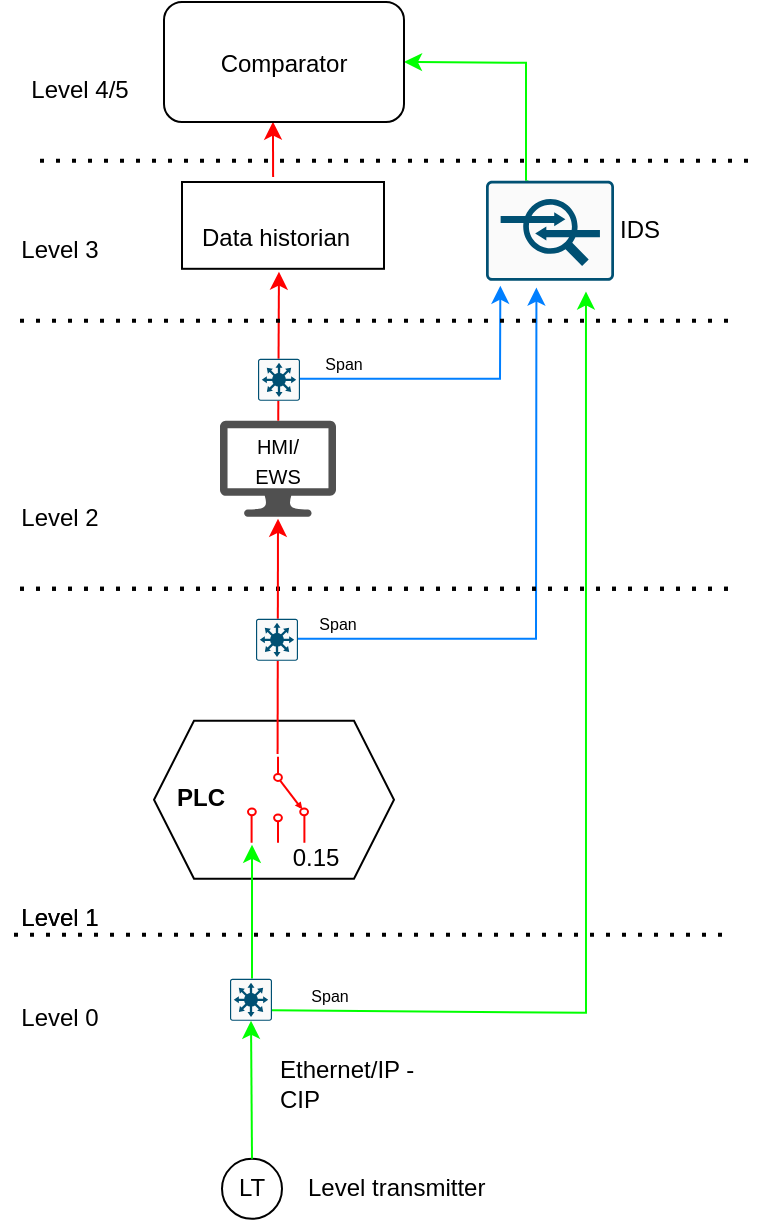 <mxfile>
    <diagram id="_z9tGO_Z6bBlTKb_uojR" name="Page-1">
        <mxGraphModel dx="1109" dy="768" grid="1" gridSize="10" guides="1" tooltips="1" connect="1" arrows="1" fold="1" page="1" pageScale="1" pageWidth="850" pageHeight="1100" math="0" shadow="0">
            <root>
                <mxCell id="0"/>
                <mxCell id="1" parent="0"/>
                <mxCell id="93" value="" style="sketch=0;pointerEvents=1;shadow=0;dashed=0;html=1;strokeColor=none;fillColor=#505050;labelPosition=center;verticalLabelPosition=bottom;verticalAlign=top;outlineConnect=0;align=center;shape=mxgraph.office.devices.lcd_monitor;" vertex="1" parent="1">
                    <mxGeometry x="350" y="349.4" width="58" height="48" as="geometry"/>
                </mxCell>
                <mxCell id="94" value="" style="endArrow=classic;html=1;rounded=0;strokeColor=#007FFF;entryX=0.394;entryY=1.068;entryDx=0;entryDy=0;entryPerimeter=0;" edge="1" parent="1" target="107">
                    <mxGeometry width="50" height="50" relative="1" as="geometry">
                        <mxPoint x="378" y="458.4" as="sourcePoint"/>
                        <mxPoint x="458" y="458.4" as="targetPoint"/>
                        <Array as="points">
                            <mxPoint x="508" y="458.4"/>
                        </Array>
                    </mxGeometry>
                </mxCell>
                <mxCell id="95" value="" style="endArrow=classic;html=1;rounded=0;strokeColor=#007FFF;entryX=0.112;entryY=1.049;entryDx=0;entryDy=0;entryPerimeter=0;" edge="1" parent="1" target="107">
                    <mxGeometry width="50" height="50" relative="1" as="geometry">
                        <mxPoint x="378" y="328.4" as="sourcePoint"/>
                        <mxPoint x="458" y="328.4" as="targetPoint"/>
                        <Array as="points">
                            <mxPoint x="490" y="328.4"/>
                        </Array>
                    </mxGeometry>
                </mxCell>
                <mxCell id="96" value="" style="endArrow=classic;html=1;rounded=0;strokeColor=#00FF00;exitX=0.324;exitY=-0.005;exitDx=0;exitDy=0;exitPerimeter=0;entryX=1;entryY=0.5;entryDx=0;entryDy=0;" edge="1" parent="1" source="107" target="113">
                    <mxGeometry width="50" height="50" relative="1" as="geometry">
                        <mxPoint x="547.87" y="375.26" as="sourcePoint"/>
                        <mxPoint x="603" y="375.4" as="targetPoint"/>
                        <Array as="points">
                            <mxPoint x="503" y="268.4"/>
                            <mxPoint x="503" y="170.4"/>
                        </Array>
                    </mxGeometry>
                </mxCell>
                <mxCell id="97" value="" style="endArrow=classic;html=1;rounded=0;strokeColor=#FF0000;entryX=0.454;entryY=0.997;entryDx=0;entryDy=0;entryPerimeter=0;" edge="1" parent="1" source="93">
                    <mxGeometry width="50" height="50" relative="1" as="geometry">
                        <mxPoint x="379" y="358.4" as="sourcePoint"/>
                        <mxPoint x="379.48" y="274.82" as="targetPoint"/>
                        <Array as="points"/>
                    </mxGeometry>
                </mxCell>
                <mxCell id="98" value="" style="shape=hexagon;perimeter=hexagonPerimeter2;whiteSpace=wrap;html=1;fixedSize=1;" vertex="1" parent="1">
                    <mxGeometry x="317" y="499.4" width="120" height="79" as="geometry"/>
                </mxCell>
                <mxCell id="99" value="" style="rounded=0;whiteSpace=wrap;html=1;shadow=0;strokeColor=#000000;" vertex="1" parent="1">
                    <mxGeometry x="331" y="230.0" width="101" height="43.4" as="geometry"/>
                </mxCell>
                <mxCell id="100" value="Level 2" style="text;html=1;strokeColor=none;fillColor=none;align=center;verticalAlign=middle;whiteSpace=wrap;rounded=0;" vertex="1" parent="1">
                    <mxGeometry x="240" y="383.4" width="60" height="30" as="geometry"/>
                </mxCell>
                <mxCell id="101" value="Level 0" style="text;html=1;strokeColor=none;fillColor=none;align=center;verticalAlign=middle;whiteSpace=wrap;rounded=0;" vertex="1" parent="1">
                    <mxGeometry x="240" y="633.4" width="60" height="30" as="geometry"/>
                </mxCell>
                <mxCell id="102" value="Level 1" style="text;html=1;strokeColor=none;fillColor=none;align=center;verticalAlign=middle;whiteSpace=wrap;rounded=0;" vertex="1" parent="1">
                    <mxGeometry x="240" y="583.4" width="60" height="30" as="geometry"/>
                </mxCell>
                <mxCell id="103" value="" style="endArrow=none;dashed=1;html=1;dashPattern=1 3;strokeWidth=2;rounded=0;" edge="1" parent="1">
                    <mxGeometry width="50" height="50" relative="1" as="geometry">
                        <mxPoint x="250" y="433.4" as="sourcePoint"/>
                        <mxPoint x="606" y="433.4" as="targetPoint"/>
                    </mxGeometry>
                </mxCell>
                <mxCell id="104" value="&lt;font style=&quot;font-size: 10px;&quot;&gt;HMI/&lt;br&gt;EWS&lt;/font&gt;" style="text;html=1;strokeColor=none;fillColor=none;align=center;verticalAlign=middle;whiteSpace=wrap;rounded=0;" vertex="1" parent="1">
                    <mxGeometry x="360.5" y="363.4" width="35.5" height="11" as="geometry"/>
                </mxCell>
                <mxCell id="105" value="" style="pointerEvents=1;verticalLabelPosition=bottom;shadow=0;dashed=0;align=center;html=1;verticalAlign=top;shape=mxgraph.electrical.electro-mechanical.selectorSwitch3Position2;elSwitchState=1;strokeColor=#FF0000;rotation=90;" vertex="1" parent="1">
                    <mxGeometry x="357.5" y="523.9" width="43" height="30" as="geometry"/>
                </mxCell>
                <mxCell id="106" value="0.15" style="text;html=1;strokeColor=none;fillColor=none;align=center;verticalAlign=middle;whiteSpace=wrap;rounded=0;" vertex="1" parent="1">
                    <mxGeometry x="388" y="553.4" width="20" height="30" as="geometry"/>
                </mxCell>
                <mxCell id="107" value="" style="sketch=0;points=[[0.015,0.015,0],[0.985,0.015,0],[0.985,0.985,0],[0.015,0.985,0],[0.25,0,0],[0.5,0,0],[0.75,0,0],[1,0.25,0],[1,0.5,0],[1,0.75,0],[0.75,1,0],[0.5,1,0],[0.25,1,0],[0,0.75,0],[0,0.5,0],[0,0.25,0]];verticalLabelPosition=bottom;html=1;verticalAlign=top;aspect=fixed;align=center;pointerEvents=1;shape=mxgraph.cisco19.rect;prIcon=ips_ids;fillColor=#FAFAFA;strokeColor=#005073;shadow=0;" vertex="1" parent="1">
                    <mxGeometry x="483" y="229.4" width="64" height="50" as="geometry"/>
                </mxCell>
                <mxCell id="108" value="" style="endArrow=classic;html=1;rounded=0;strokeColor=#FF0000;entryX=0.454;entryY=0.997;entryDx=0;entryDy=0;entryPerimeter=0;exitX=0.451;exitY=-0.059;exitDx=0;exitDy=0;exitPerimeter=0;" edge="1" parent="1" source="99" target="113">
                    <mxGeometry width="50" height="50" relative="1" as="geometry">
                        <mxPoint x="423" y="251.78" as="sourcePoint"/>
                        <mxPoint x="493" y="251.4" as="targetPoint"/>
                        <Array as="points"/>
                    </mxGeometry>
                </mxCell>
                <mxCell id="109" value="Data historian" style="text;html=1;strokeColor=none;fillColor=none;align=left;verticalAlign=middle;whiteSpace=wrap;rounded=0;" vertex="1" parent="1">
                    <mxGeometry x="339.25" y="243.4" width="80" height="30" as="geometry"/>
                </mxCell>
                <mxCell id="110" value="IDS" style="text;html=1;strokeColor=none;fillColor=none;align=center;verticalAlign=middle;whiteSpace=wrap;rounded=0;" vertex="1" parent="1">
                    <mxGeometry x="530" y="239.4" width="60" height="30" as="geometry"/>
                </mxCell>
                <mxCell id="111" value="Level 3" style="text;html=1;strokeColor=none;fillColor=none;align=center;verticalAlign=middle;whiteSpace=wrap;rounded=0;" vertex="1" parent="1">
                    <mxGeometry x="240" y="249.4" width="60" height="30" as="geometry"/>
                </mxCell>
                <mxCell id="112" value="" style="endArrow=none;dashed=1;html=1;dashPattern=1 3;strokeWidth=2;rounded=0;" edge="1" parent="1">
                    <mxGeometry width="50" height="50" relative="1" as="geometry">
                        <mxPoint x="250" y="299.4" as="sourcePoint"/>
                        <mxPoint x="606" y="299.4" as="targetPoint"/>
                    </mxGeometry>
                </mxCell>
                <mxCell id="113" value="" style="rounded=1;whiteSpace=wrap;html=1;" vertex="1" parent="1">
                    <mxGeometry x="322" y="140.0" width="120" height="60" as="geometry"/>
                </mxCell>
                <mxCell id="114" value="Comparator" style="text;html=1;strokeColor=none;fillColor=none;align=center;verticalAlign=middle;whiteSpace=wrap;rounded=0;" vertex="1" parent="1">
                    <mxGeometry x="352" y="155.5" width="60" height="30" as="geometry"/>
                </mxCell>
                <mxCell id="115" value="Level 4/5" style="text;html=1;strokeColor=none;fillColor=none;align=center;verticalAlign=middle;whiteSpace=wrap;rounded=0;" vertex="1" parent="1">
                    <mxGeometry x="250" y="169.4" width="60" height="30" as="geometry"/>
                </mxCell>
                <mxCell id="116" value="" style="endArrow=none;dashed=1;html=1;dashPattern=1 3;strokeWidth=2;rounded=0;" edge="1" parent="1">
                    <mxGeometry width="50" height="50" relative="1" as="geometry">
                        <mxPoint x="260" y="219.4" as="sourcePoint"/>
                        <mxPoint x="616" y="219.4" as="targetPoint"/>
                    </mxGeometry>
                </mxCell>
                <mxCell id="117" value="" style="endArrow=none;dashed=1;html=1;dashPattern=1 3;strokeWidth=2;rounded=0;" edge="1" parent="1">
                    <mxGeometry width="50" height="50" relative="1" as="geometry">
                        <mxPoint x="247" y="606.4" as="sourcePoint"/>
                        <mxPoint x="603" y="606.4" as="targetPoint"/>
                    </mxGeometry>
                </mxCell>
                <mxCell id="118" value="Level 1" style="text;html=1;strokeColor=none;fillColor=none;align=center;verticalAlign=middle;whiteSpace=wrap;rounded=0;" vertex="1" parent="1">
                    <mxGeometry x="240" y="583.4" width="60" height="30" as="geometry"/>
                </mxCell>
                <mxCell id="119" value="" style="endArrow=none;dashed=1;html=1;dashPattern=1 3;strokeWidth=2;rounded=0;" edge="1" parent="1">
                    <mxGeometry width="50" height="50" relative="1" as="geometry">
                        <mxPoint x="250" y="433.4" as="sourcePoint"/>
                        <mxPoint x="606" y="433.4" as="targetPoint"/>
                    </mxGeometry>
                </mxCell>
                <mxCell id="120" value="&lt;b&gt;PLC&lt;/b&gt;" style="text;html=1;strokeColor=none;fillColor=none;align=center;verticalAlign=middle;whiteSpace=wrap;rounded=0;" vertex="1" parent="1">
                    <mxGeometry x="323" y="533.4" width="35" height="9" as="geometry"/>
                </mxCell>
                <mxCell id="121" value="" style="endArrow=classic;html=1;rounded=0;strokeColor=#00FF00;" edge="1" parent="1">
                    <mxGeometry width="50" height="50" relative="1" as="geometry">
                        <mxPoint x="366" y="628.4" as="sourcePoint"/>
                        <mxPoint x="366" y="561.4" as="targetPoint"/>
                    </mxGeometry>
                </mxCell>
                <mxCell id="122" value="LT" style="ellipse;whiteSpace=wrap;html=1;aspect=fixed;" vertex="1" parent="1">
                    <mxGeometry x="351" y="718.4" width="30" height="30" as="geometry"/>
                </mxCell>
                <mxCell id="123" value="" style="endArrow=classic;html=1;rounded=0;strokeColor=#FF0000;" edge="1" parent="1">
                    <mxGeometry width="50" height="50" relative="1" as="geometry">
                        <mxPoint x="378.797" y="515.98" as="sourcePoint"/>
                        <mxPoint x="379.0" y="398.4" as="targetPoint"/>
                        <Array as="points"/>
                    </mxGeometry>
                </mxCell>
                <mxCell id="124" value="" style="endArrow=classic;html=1;rounded=0;strokeColor=#00FF00;exitX=0.5;exitY=0;exitDx=0;exitDy=0;entryX=0.5;entryY=1;entryDx=0;entryDy=0;entryPerimeter=0;" edge="1" parent="1" source="122" target="132">
                    <mxGeometry width="50" height="50" relative="1" as="geometry">
                        <mxPoint x="366" y="732.4" as="sourcePoint"/>
                        <mxPoint x="366" y="665.4" as="targetPoint"/>
                    </mxGeometry>
                </mxCell>
                <mxCell id="125" value="&lt;font style=&quot;font-size: 8px;&quot;&gt;Span&lt;/font&gt;" style="text;html=1;strokeColor=none;fillColor=none;align=center;verticalAlign=middle;whiteSpace=wrap;rounded=0;" vertex="1" parent="1">
                    <mxGeometry x="375.25" y="621.4" width="60" height="30" as="geometry"/>
                </mxCell>
                <mxCell id="126" value="" style="endArrow=classic;html=1;rounded=0;strokeColor=#00FF00;entryX=0.781;entryY=1.106;entryDx=0;entryDy=0;entryPerimeter=0;exitX=1;exitY=0.75;exitDx=0;exitDy=0;exitPerimeter=0;" edge="1" parent="1">
                    <mxGeometry width="50" height="50" relative="1" as="geometry">
                        <mxPoint x="376" y="644.15" as="sourcePoint"/>
                        <mxPoint x="532.984" y="284.7" as="targetPoint"/>
                        <Array as="points">
                            <mxPoint x="533" y="645.4"/>
                        </Array>
                    </mxGeometry>
                </mxCell>
                <mxCell id="127" value="Ethernet/IP - CIP" style="text;html=1;strokeColor=none;fillColor=none;align=left;verticalAlign=middle;whiteSpace=wrap;rounded=0;" vertex="1" parent="1">
                    <mxGeometry x="378" y="666.4" width="75" height="30" as="geometry"/>
                </mxCell>
                <mxCell id="128" value="" style="sketch=0;points=[[0.015,0.015,0],[0.985,0.015,0],[0.985,0.985,0],[0.015,0.985,0],[0.25,0,0],[0.5,0,0],[0.75,0,0],[1,0.25,0],[1,0.5,0],[1,0.75,0],[0.75,1,0],[0.5,1,0],[0.25,1,0],[0,0.75,0],[0,0.5,0],[0,0.25,0]];verticalLabelPosition=bottom;html=1;verticalAlign=top;aspect=fixed;align=center;pointerEvents=1;shape=mxgraph.cisco19.rect;prIcon=l3_switch;fillColor=#FAFAFA;strokeColor=#005073;fontSize=10;" vertex="1" parent="1">
                    <mxGeometry x="369" y="318.4" width="21" height="21" as="geometry"/>
                </mxCell>
                <mxCell id="129" value="" style="sketch=0;points=[[0.015,0.015,0],[0.985,0.015,0],[0.985,0.985,0],[0.015,0.985,0],[0.25,0,0],[0.5,0,0],[0.75,0,0],[1,0.25,0],[1,0.5,0],[1,0.75,0],[0.75,1,0],[0.5,1,0],[0.25,1,0],[0,0.75,0],[0,0.5,0],[0,0.25,0]];verticalLabelPosition=bottom;html=1;verticalAlign=top;aspect=fixed;align=center;pointerEvents=1;shape=mxgraph.cisco19.rect;prIcon=l3_switch;fillColor=#FAFAFA;strokeColor=#005073;fontSize=10;" vertex="1" parent="1">
                    <mxGeometry x="368" y="448.4" width="21" height="21" as="geometry"/>
                </mxCell>
                <mxCell id="130" value="&lt;font style=&quot;font-size: 8px;&quot;&gt;Span&lt;/font&gt;" style="text;html=1;strokeColor=none;fillColor=none;align=center;verticalAlign=middle;whiteSpace=wrap;rounded=0;" vertex="1" parent="1">
                    <mxGeometry x="379.25" y="435.4" width="60" height="30" as="geometry"/>
                </mxCell>
                <mxCell id="131" value="&lt;font style=&quot;font-size: 8px;&quot;&gt;Span&lt;/font&gt;" style="text;html=1;strokeColor=none;fillColor=none;align=center;verticalAlign=middle;whiteSpace=wrap;rounded=0;" vertex="1" parent="1">
                    <mxGeometry x="382.25" y="305.4" width="60" height="30" as="geometry"/>
                </mxCell>
                <mxCell id="132" value="" style="sketch=0;points=[[0.015,0.015,0],[0.985,0.015,0],[0.985,0.985,0],[0.015,0.985,0],[0.25,0,0],[0.5,0,0],[0.75,0,0],[1,0.25,0],[1,0.5,0],[1,0.75,0],[0.75,1,0],[0.5,1,0],[0.25,1,0],[0,0.75,0],[0,0.5,0],[0,0.25,0]];verticalLabelPosition=bottom;html=1;verticalAlign=top;aspect=fixed;align=center;pointerEvents=1;shape=mxgraph.cisco19.rect;prIcon=l3_switch;fillColor=#FAFAFA;strokeColor=#005073;fontSize=10;" vertex="1" parent="1">
                    <mxGeometry x="355" y="628.4" width="21" height="21" as="geometry"/>
                </mxCell>
                <mxCell id="133" value="Level transmitter" style="text;html=1;strokeColor=none;fillColor=none;align=left;verticalAlign=middle;whiteSpace=wrap;rounded=0;" vertex="1" parent="1">
                    <mxGeometry x="392" y="718.4" width="101" height="30" as="geometry"/>
                </mxCell>
            </root>
        </mxGraphModel>
    </diagram>
</mxfile>
